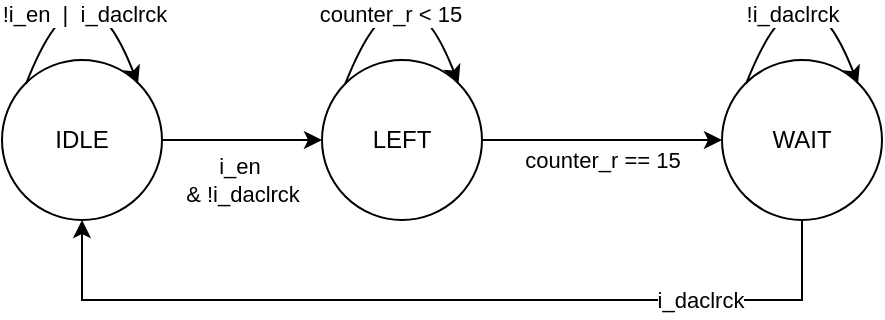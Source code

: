 <mxfile version="26.2.13">
  <diagram name="第 1 页" id="OK4a-P-2iONnI5ZT3VIU">
    <mxGraphModel dx="788" dy="459" grid="1" gridSize="10" guides="1" tooltips="1" connect="1" arrows="1" fold="1" page="1" pageScale="1" pageWidth="827" pageHeight="1169" math="0" shadow="0">
      <root>
        <mxCell id="0" />
        <mxCell id="1" parent="0" />
        <mxCell id="OwmiiQnWzUq6NXdl9Pce-1" value="IDLE" style="ellipse;whiteSpace=wrap;html=1;aspect=fixed;" vertex="1" parent="1">
          <mxGeometry x="200" y="160" width="80" height="80" as="geometry" />
        </mxCell>
        <mxCell id="OwmiiQnWzUq6NXdl9Pce-6" style="edgeStyle=orthogonalEdgeStyle;rounded=0;orthogonalLoop=1;jettySize=auto;html=1;exitX=1;exitY=0.5;exitDx=0;exitDy=0;entryX=0;entryY=0.5;entryDx=0;entryDy=0;" edge="1" parent="1" source="OwmiiQnWzUq6NXdl9Pce-2" target="OwmiiQnWzUq6NXdl9Pce-3">
          <mxGeometry relative="1" as="geometry" />
        </mxCell>
        <mxCell id="OwmiiQnWzUq6NXdl9Pce-8" value="counter_r == 15" style="edgeLabel;html=1;align=center;verticalAlign=middle;resizable=0;points=[];" vertex="1" connectable="0" parent="OwmiiQnWzUq6NXdl9Pce-6">
          <mxGeometry x="0.125" y="-1" relative="1" as="geometry">
            <mxPoint x="-8" y="9" as="offset" />
          </mxGeometry>
        </mxCell>
        <mxCell id="OwmiiQnWzUq6NXdl9Pce-2" value="LEFT" style="ellipse;whiteSpace=wrap;html=1;aspect=fixed;" vertex="1" parent="1">
          <mxGeometry x="360" y="160" width="80" height="80" as="geometry" />
        </mxCell>
        <mxCell id="OwmiiQnWzUq6NXdl9Pce-7" style="edgeStyle=orthogonalEdgeStyle;rounded=0;orthogonalLoop=1;jettySize=auto;html=1;exitX=0.5;exitY=1;exitDx=0;exitDy=0;entryX=0.5;entryY=1;entryDx=0;entryDy=0;" edge="1" parent="1" source="OwmiiQnWzUq6NXdl9Pce-3" target="OwmiiQnWzUq6NXdl9Pce-1">
          <mxGeometry relative="1" as="geometry">
            <Array as="points">
              <mxPoint x="600" y="280" />
              <mxPoint x="240" y="280" />
            </Array>
          </mxGeometry>
        </mxCell>
        <mxCell id="OwmiiQnWzUq6NXdl9Pce-15" value="i_daclrck" style="edgeLabel;html=1;align=center;verticalAlign=middle;resizable=0;points=[];" vertex="1" connectable="0" parent="OwmiiQnWzUq6NXdl9Pce-7">
          <mxGeometry x="-0.586" relative="1" as="geometry">
            <mxPoint as="offset" />
          </mxGeometry>
        </mxCell>
        <mxCell id="OwmiiQnWzUq6NXdl9Pce-3" value="WAIT" style="ellipse;whiteSpace=wrap;html=1;aspect=fixed;" vertex="1" parent="1">
          <mxGeometry x="560" y="160" width="80" height="80" as="geometry" />
        </mxCell>
        <mxCell id="OwmiiQnWzUq6NXdl9Pce-5" value="" style="endArrow=classic;html=1;rounded=0;exitX=1;exitY=0.5;exitDx=0;exitDy=0;entryX=0;entryY=0.5;entryDx=0;entryDy=0;" edge="1" parent="1" source="OwmiiQnWzUq6NXdl9Pce-1" target="OwmiiQnWzUq6NXdl9Pce-2">
          <mxGeometry width="50" height="50" relative="1" as="geometry">
            <mxPoint x="280" y="210" as="sourcePoint" />
            <mxPoint x="330" y="160" as="targetPoint" />
          </mxGeometry>
        </mxCell>
        <mxCell id="OwmiiQnWzUq6NXdl9Pce-14" value="i_en&amp;nbsp;&lt;div&gt;&amp;amp; !i_daclrck&lt;/div&gt;" style="edgeLabel;html=1;align=center;verticalAlign=middle;resizable=0;points=[];" vertex="1" connectable="0" parent="OwmiiQnWzUq6NXdl9Pce-5">
          <mxGeometry x="-0.325" y="-1" relative="1" as="geometry">
            <mxPoint x="13" y="19" as="offset" />
          </mxGeometry>
        </mxCell>
        <mxCell id="OwmiiQnWzUq6NXdl9Pce-10" value="" style="curved=1;endArrow=classic;html=1;rounded=0;entryX=1;entryY=0;entryDx=0;entryDy=0;exitX=0;exitY=0;exitDx=0;exitDy=0;" edge="1" parent="1" source="OwmiiQnWzUq6NXdl9Pce-2" target="OwmiiQnWzUq6NXdl9Pce-2">
          <mxGeometry width="50" height="50" relative="1" as="geometry">
            <mxPoint x="380" y="270" as="sourcePoint" />
            <mxPoint x="430" y="220" as="targetPoint" />
            <Array as="points">
              <mxPoint x="400" y="100" />
            </Array>
          </mxGeometry>
        </mxCell>
        <mxCell id="OwmiiQnWzUq6NXdl9Pce-11" value="counter_r &amp;lt; 15" style="edgeLabel;html=1;align=center;verticalAlign=middle;resizable=0;points=[];" vertex="1" connectable="0" parent="OwmiiQnWzUq6NXdl9Pce-10">
          <mxGeometry x="-0.467" y="-8" relative="1" as="geometry">
            <mxPoint as="offset" />
          </mxGeometry>
        </mxCell>
        <mxCell id="OwmiiQnWzUq6NXdl9Pce-12" value="" style="curved=1;endArrow=classic;html=1;rounded=0;entryX=1;entryY=0;entryDx=0;entryDy=0;exitX=0;exitY=0;exitDx=0;exitDy=0;" edge="1" parent="1">
          <mxGeometry width="50" height="50" relative="1" as="geometry">
            <mxPoint x="212" y="172" as="sourcePoint" />
            <mxPoint x="268" y="172" as="targetPoint" />
            <Array as="points">
              <mxPoint x="240" y="100" />
            </Array>
          </mxGeometry>
        </mxCell>
        <mxCell id="OwmiiQnWzUq6NXdl9Pce-13" value="!i_en&amp;nbsp; |&lt;span style=&quot;background-color: light-dark(#ffffff, var(--ge-dark-color, #121212)); color: light-dark(rgb(0, 0, 0), rgb(255, 255, 255));&quot;&gt;&amp;nbsp; i_daclrck&lt;/span&gt;" style="edgeLabel;html=1;align=center;verticalAlign=middle;resizable=0;points=[];" vertex="1" connectable="0" parent="OwmiiQnWzUq6NXdl9Pce-12">
          <mxGeometry x="-0.467" y="-8" relative="1" as="geometry">
            <mxPoint x="6" as="offset" />
          </mxGeometry>
        </mxCell>
        <mxCell id="OwmiiQnWzUq6NXdl9Pce-16" value="" style="curved=1;endArrow=classic;html=1;rounded=0;entryX=1;entryY=0;entryDx=0;entryDy=0;exitX=0;exitY=0;exitDx=0;exitDy=0;" edge="1" parent="1">
          <mxGeometry width="50" height="50" relative="1" as="geometry">
            <mxPoint x="572" y="172" as="sourcePoint" />
            <mxPoint x="628" y="172" as="targetPoint" />
            <Array as="points">
              <mxPoint x="600" y="100" />
            </Array>
          </mxGeometry>
        </mxCell>
        <mxCell id="OwmiiQnWzUq6NXdl9Pce-17" value="!i_daclrck" style="edgeLabel;html=1;align=center;verticalAlign=middle;resizable=0;points=[];" vertex="1" connectable="0" parent="OwmiiQnWzUq6NXdl9Pce-16">
          <mxGeometry x="-0.467" y="-8" relative="1" as="geometry">
            <mxPoint as="offset" />
          </mxGeometry>
        </mxCell>
      </root>
    </mxGraphModel>
  </diagram>
</mxfile>
